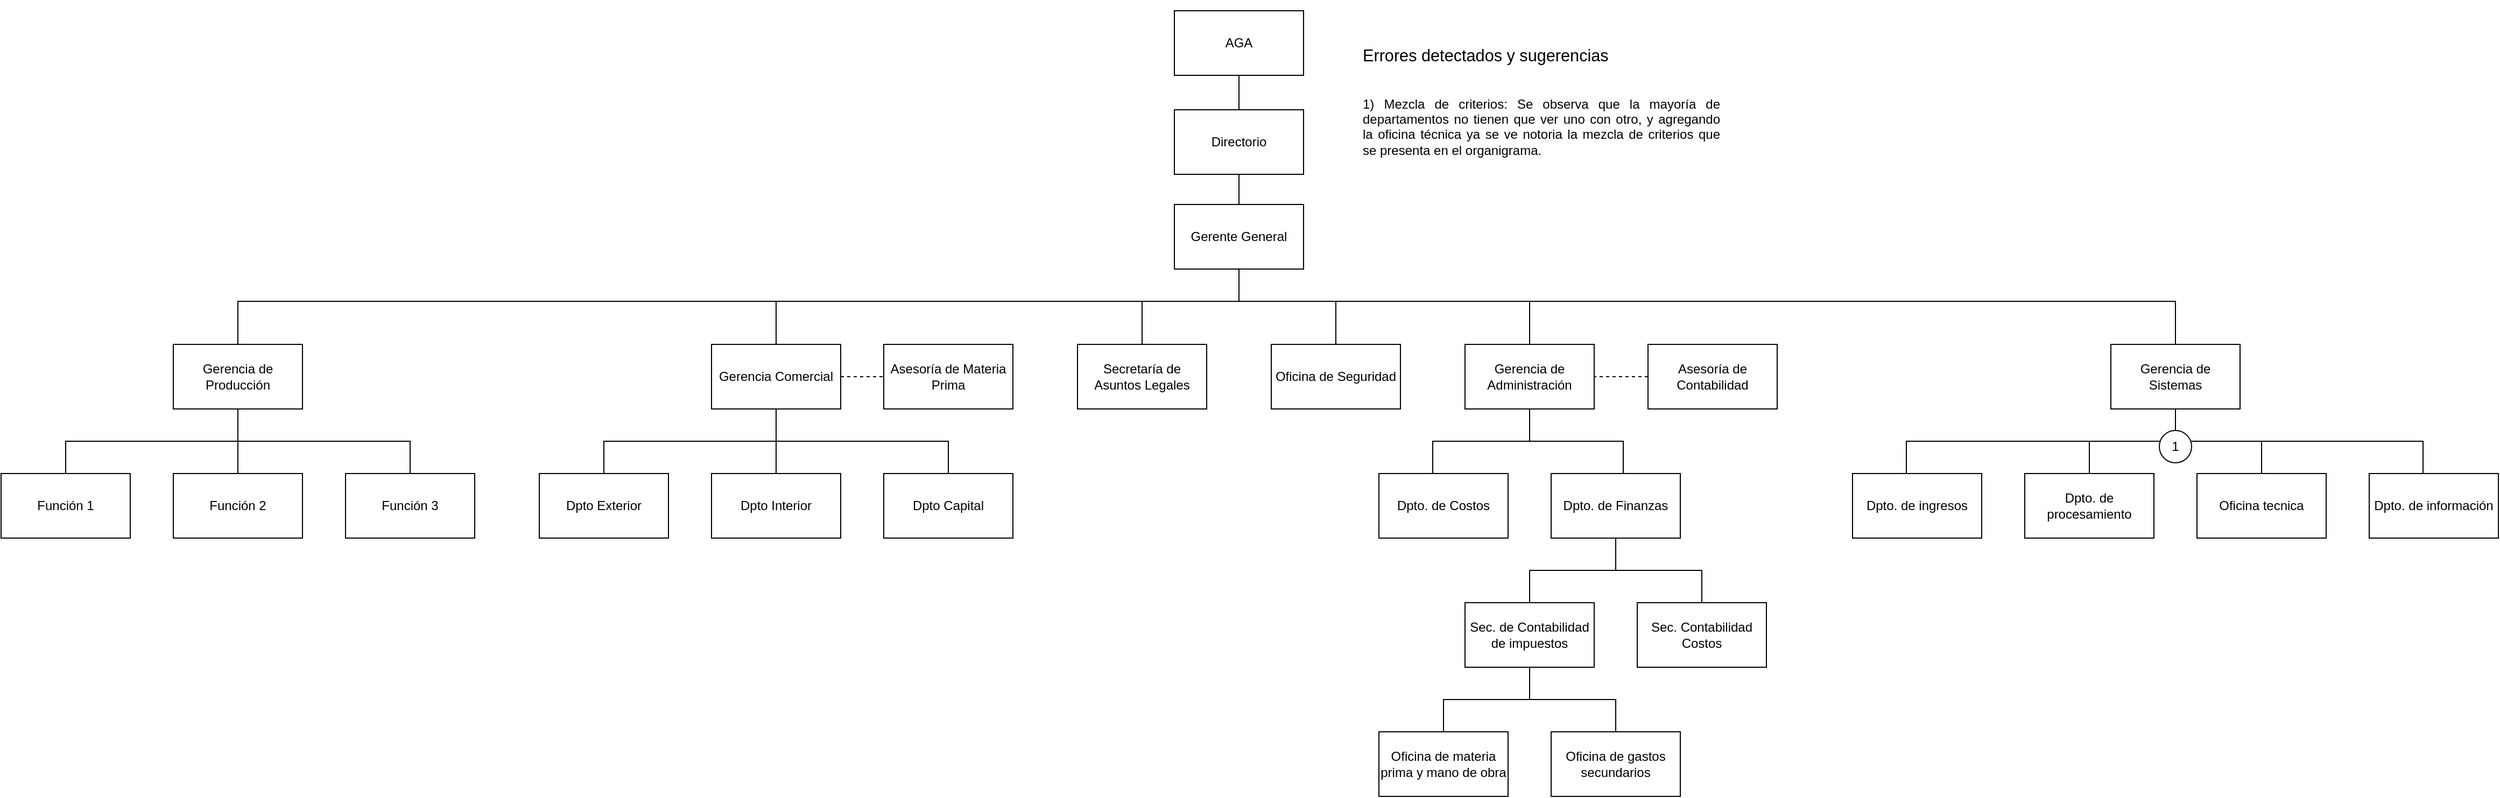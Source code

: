 <mxfile version="14.6.6" type="github">
  <diagram id="bmkmJUHo4lsQN5beoJEN" name="Page-1">
    <mxGraphModel dx="4500" dy="1413" grid="1" gridSize="10" guides="1" tooltips="1" connect="1" arrows="1" fold="1" page="0" pageScale="1" pageWidth="827" pageHeight="1169" background="none" math="0" shadow="0">
      <root>
        <mxCell id="0" />
        <mxCell id="1" parent="0" />
        <mxCell id="iyaMaOZgVaHDSLnFH6Vt-5" value="" style="edgeStyle=orthogonalEdgeStyle;rounded=0;orthogonalLoop=1;jettySize=auto;html=1;endArrow=none;endFill=0;" parent="1" source="iyaMaOZgVaHDSLnFH6Vt-1" target="iyaMaOZgVaHDSLnFH6Vt-4" edge="1">
          <mxGeometry relative="1" as="geometry" />
        </mxCell>
        <mxCell id="iyaMaOZgVaHDSLnFH6Vt-1" value="AGA" style="rounded=0;whiteSpace=wrap;html=1;" parent="1" vertex="1">
          <mxGeometry x="190" y="140" width="120" height="60" as="geometry" />
        </mxCell>
        <mxCell id="iyaMaOZgVaHDSLnFH6Vt-7" value="" style="edgeStyle=orthogonalEdgeStyle;rounded=0;orthogonalLoop=1;jettySize=auto;html=1;endArrow=none;endFill=0;" parent="1" source="iyaMaOZgVaHDSLnFH6Vt-4" target="iyaMaOZgVaHDSLnFH6Vt-6" edge="1">
          <mxGeometry relative="1" as="geometry" />
        </mxCell>
        <mxCell id="iyaMaOZgVaHDSLnFH6Vt-4" value="Directorio" style="rounded=0;whiteSpace=wrap;html=1;" parent="1" vertex="1">
          <mxGeometry x="190" y="232" width="120" height="60" as="geometry" />
        </mxCell>
        <mxCell id="5OqUEDpeTGY5jBxO59fn-34" style="edgeStyle=orthogonalEdgeStyle;rounded=0;orthogonalLoop=1;jettySize=auto;html=1;endArrow=none;endFill=0;" parent="1" source="iyaMaOZgVaHDSLnFH6Vt-6" target="5OqUEDpeTGY5jBxO59fn-23" edge="1">
          <mxGeometry relative="1" as="geometry">
            <Array as="points">
              <mxPoint x="250" y="410" />
              <mxPoint x="340" y="410" />
            </Array>
          </mxGeometry>
        </mxCell>
        <mxCell id="5OqUEDpeTGY5jBxO59fn-35" style="edgeStyle=orthogonalEdgeStyle;rounded=0;orthogonalLoop=1;jettySize=auto;html=1;endArrow=none;endFill=0;" parent="1" source="iyaMaOZgVaHDSLnFH6Vt-6" target="5OqUEDpeTGY5jBxO59fn-24" edge="1">
          <mxGeometry relative="1" as="geometry">
            <Array as="points">
              <mxPoint x="250" y="410" />
              <mxPoint x="160" y="410" />
            </Array>
          </mxGeometry>
        </mxCell>
        <mxCell id="5OqUEDpeTGY5jBxO59fn-36" style="edgeStyle=orthogonalEdgeStyle;rounded=0;orthogonalLoop=1;jettySize=auto;html=1;endArrow=none;endFill=0;" parent="1" source="iyaMaOZgVaHDSLnFH6Vt-6" target="iyaMaOZgVaHDSLnFH6Vt-17" edge="1">
          <mxGeometry relative="1" as="geometry">
            <Array as="points">
              <mxPoint x="250" y="410" />
              <mxPoint x="1120" y="410" />
            </Array>
          </mxGeometry>
        </mxCell>
        <mxCell id="5OqUEDpeTGY5jBxO59fn-40" style="edgeStyle=orthogonalEdgeStyle;rounded=0;orthogonalLoop=1;jettySize=auto;html=1;endArrow=none;endFill=0;" parent="1" source="iyaMaOZgVaHDSLnFH6Vt-6" target="iyaMaOZgVaHDSLnFH6Vt-15" edge="1">
          <mxGeometry relative="1" as="geometry">
            <Array as="points">
              <mxPoint x="250" y="410" />
              <mxPoint x="-180" y="410" />
            </Array>
          </mxGeometry>
        </mxCell>
        <mxCell id="5OqUEDpeTGY5jBxO59fn-41" style="edgeStyle=orthogonalEdgeStyle;rounded=0;orthogonalLoop=1;jettySize=auto;html=1;endArrow=none;endFill=0;" parent="1" source="iyaMaOZgVaHDSLnFH6Vt-6" target="iyaMaOZgVaHDSLnFH6Vt-10" edge="1">
          <mxGeometry relative="1" as="geometry">
            <Array as="points">
              <mxPoint x="250" y="410" />
              <mxPoint x="-680" y="410" />
            </Array>
          </mxGeometry>
        </mxCell>
        <mxCell id="5OqUEDpeTGY5jBxO59fn-51" style="edgeStyle=orthogonalEdgeStyle;rounded=0;orthogonalLoop=1;jettySize=auto;html=1;entryX=0.5;entryY=0;entryDx=0;entryDy=0;endArrow=none;endFill=0;" parent="1" source="iyaMaOZgVaHDSLnFH6Vt-6" target="iyaMaOZgVaHDSLnFH6Vt-12" edge="1">
          <mxGeometry relative="1" as="geometry">
            <Array as="points">
              <mxPoint x="250" y="410" />
              <mxPoint x="520" y="410" />
            </Array>
          </mxGeometry>
        </mxCell>
        <mxCell id="iyaMaOZgVaHDSLnFH6Vt-6" value="Gerente General" style="whiteSpace=wrap;html=1;rounded=0;" parent="1" vertex="1">
          <mxGeometry x="190" y="320" width="120" height="60" as="geometry" />
        </mxCell>
        <mxCell id="5OqUEDpeTGY5jBxO59fn-13" value="" style="edgeStyle=orthogonalEdgeStyle;rounded=0;orthogonalLoop=1;jettySize=auto;html=1;endArrow=none;endFill=0;" parent="1" source="iyaMaOZgVaHDSLnFH6Vt-10" target="5OqUEDpeTGY5jBxO59fn-12" edge="1">
          <mxGeometry relative="1" as="geometry" />
        </mxCell>
        <mxCell id="5OqUEDpeTGY5jBxO59fn-17" style="edgeStyle=orthogonalEdgeStyle;rounded=0;orthogonalLoop=1;jettySize=auto;html=1;entryX=0.5;entryY=0;entryDx=0;entryDy=0;endArrow=none;endFill=0;" parent="1" source="iyaMaOZgVaHDSLnFH6Vt-10" target="5OqUEDpeTGY5jBxO59fn-15" edge="1">
          <mxGeometry relative="1" as="geometry">
            <Array as="points">
              <mxPoint x="-680" y="540" />
              <mxPoint x="-840" y="540" />
            </Array>
          </mxGeometry>
        </mxCell>
        <mxCell id="5OqUEDpeTGY5jBxO59fn-19" style="edgeStyle=orthogonalEdgeStyle;rounded=0;orthogonalLoop=1;jettySize=auto;html=1;endArrow=none;endFill=0;entryX=0.5;entryY=0;entryDx=0;entryDy=0;" parent="1" source="iyaMaOZgVaHDSLnFH6Vt-10" target="5OqUEDpeTGY5jBxO59fn-16" edge="1">
          <mxGeometry relative="1" as="geometry">
            <mxPoint x="-630" y="680" as="targetPoint" />
            <Array as="points">
              <mxPoint x="-680" y="540" />
              <mxPoint x="-520" y="540" />
            </Array>
          </mxGeometry>
        </mxCell>
        <mxCell id="iyaMaOZgVaHDSLnFH6Vt-10" value="Gerencia de Producción" style="whiteSpace=wrap;html=1;rounded=0;" parent="1" vertex="1">
          <mxGeometry x="-740" y="450" width="120" height="60" as="geometry" />
        </mxCell>
        <mxCell id="5OqUEDpeTGY5jBxO59fn-28" style="edgeStyle=orthogonalEdgeStyle;rounded=0;orthogonalLoop=1;jettySize=auto;html=1;entryX=0.5;entryY=0;entryDx=0;entryDy=0;endArrow=none;endFill=0;" parent="1" source="iyaMaOZgVaHDSLnFH6Vt-12" target="iyaMaOZgVaHDSLnFH6Vt-50" edge="1">
          <mxGeometry relative="1" as="geometry">
            <Array as="points">
              <mxPoint x="520" y="540" />
              <mxPoint x="430" y="540" />
              <mxPoint x="430" y="570" />
            </Array>
          </mxGeometry>
        </mxCell>
        <mxCell id="5OqUEDpeTGY5jBxO59fn-30" style="edgeStyle=orthogonalEdgeStyle;rounded=0;orthogonalLoop=1;jettySize=auto;html=1;entryX=0.5;entryY=0;entryDx=0;entryDy=0;endArrow=none;endFill=0;" parent="1" source="iyaMaOZgVaHDSLnFH6Vt-12" target="iyaMaOZgVaHDSLnFH6Vt-51" edge="1">
          <mxGeometry relative="1" as="geometry">
            <Array as="points">
              <mxPoint x="520" y="540" />
              <mxPoint x="607" y="540" />
              <mxPoint x="607" y="570" />
            </Array>
          </mxGeometry>
        </mxCell>
        <mxCell id="iyaMaOZgVaHDSLnFH6Vt-12" value="Gerencia de Administración" style="whiteSpace=wrap;html=1;rounded=0;" parent="1" vertex="1">
          <mxGeometry x="460" y="450" width="120" height="60" as="geometry" />
        </mxCell>
        <mxCell id="iyaMaOZgVaHDSLnFH6Vt-36" value="" style="edgeStyle=orthogonalEdgeStyle;rounded=0;orthogonalLoop=1;jettySize=auto;html=1;endArrow=none;endFill=0;dashed=1;" parent="1" source="iyaMaOZgVaHDSLnFH6Vt-15" target="iyaMaOZgVaHDSLnFH6Vt-35" edge="1">
          <mxGeometry relative="1" as="geometry" />
        </mxCell>
        <mxCell id="5OqUEDpeTGY5jBxO59fn-8" style="edgeStyle=orthogonalEdgeStyle;rounded=0;orthogonalLoop=1;jettySize=auto;html=1;endArrow=none;endFill=0;" parent="1" source="iyaMaOZgVaHDSLnFH6Vt-15" target="5OqUEDpeTGY5jBxO59fn-7" edge="1">
          <mxGeometry relative="1" as="geometry" />
        </mxCell>
        <mxCell id="5OqUEDpeTGY5jBxO59fn-9" style="edgeStyle=orthogonalEdgeStyle;rounded=0;orthogonalLoop=1;jettySize=auto;html=1;endArrow=none;endFill=0;" parent="1" source="iyaMaOZgVaHDSLnFH6Vt-15" target="5OqUEDpeTGY5jBxO59fn-3" edge="1">
          <mxGeometry relative="1" as="geometry">
            <Array as="points">
              <mxPoint x="-180" y="540" />
              <mxPoint x="-340" y="540" />
            </Array>
          </mxGeometry>
        </mxCell>
        <mxCell id="5OqUEDpeTGY5jBxO59fn-10" style="edgeStyle=orthogonalEdgeStyle;rounded=0;orthogonalLoop=1;jettySize=auto;html=1;endArrow=none;endFill=0;" parent="1" source="iyaMaOZgVaHDSLnFH6Vt-15" target="5OqUEDpeTGY5jBxO59fn-1" edge="1">
          <mxGeometry relative="1" as="geometry">
            <Array as="points">
              <mxPoint x="-180" y="540" />
              <mxPoint x="-20" y="540" />
            </Array>
          </mxGeometry>
        </mxCell>
        <mxCell id="iyaMaOZgVaHDSLnFH6Vt-15" value="Gerencia Comercial" style="rounded=0;whiteSpace=wrap;html=1;" parent="1" vertex="1">
          <mxGeometry x="-240" y="450" width="120" height="60" as="geometry" />
        </mxCell>
        <mxCell id="iyaMaOZgVaHDSLnFH6Vt-40" style="edgeStyle=orthogonalEdgeStyle;rounded=0;orthogonalLoop=1;jettySize=auto;html=1;endArrow=none;endFill=0;entryX=0.5;entryY=0;entryDx=0;entryDy=0;" parent="1" source="iyaMaOZgVaHDSLnFH6Vt-17" target="iyaMaOZgVaHDSLnFH6Vt-41" edge="1">
          <mxGeometry relative="1" as="geometry">
            <mxPoint x="1090" y="630" as="targetPoint" />
          </mxGeometry>
        </mxCell>
        <mxCell id="s3cEf13lY8OcVAQNF5fB-3" style="edgeStyle=orthogonalEdgeStyle;rounded=0;orthogonalLoop=1;jettySize=auto;html=1;endArrow=none;endFill=0;" edge="1" parent="1" source="iyaMaOZgVaHDSLnFH6Vt-17" target="iyaMaOZgVaHDSLnFH6Vt-45">
          <mxGeometry relative="1" as="geometry" />
        </mxCell>
        <mxCell id="s3cEf13lY8OcVAQNF5fB-4" style="edgeStyle=orthogonalEdgeStyle;rounded=0;orthogonalLoop=1;jettySize=auto;html=1;endArrow=none;endFill=0;" edge="1" parent="1" source="iyaMaOZgVaHDSLnFH6Vt-17" target="iyaMaOZgVaHDSLnFH6Vt-38">
          <mxGeometry relative="1" as="geometry">
            <Array as="points">
              <mxPoint x="1120" y="540" />
              <mxPoint x="870" y="540" />
            </Array>
          </mxGeometry>
        </mxCell>
        <mxCell id="iyaMaOZgVaHDSLnFH6Vt-17" value="Gerencia de Sistemas" style="rounded=0;whiteSpace=wrap;html=1;" parent="1" vertex="1">
          <mxGeometry x="1060" y="450" width="120" height="60" as="geometry" />
        </mxCell>
        <mxCell id="iyaMaOZgVaHDSLnFH6Vt-21" style="edgeStyle=orthogonalEdgeStyle;rounded=0;orthogonalLoop=1;jettySize=auto;html=1;exitX=0.5;exitY=1;exitDx=0;exitDy=0;endArrow=none;endFill=0;" parent="1" source="iyaMaOZgVaHDSLnFH6Vt-17" target="iyaMaOZgVaHDSLnFH6Vt-17" edge="1">
          <mxGeometry relative="1" as="geometry" />
        </mxCell>
        <mxCell id="iyaMaOZgVaHDSLnFH6Vt-35" value="Asesoría de Materia Prima" style="whiteSpace=wrap;html=1;rounded=0;" parent="1" vertex="1">
          <mxGeometry x="-80" y="450" width="120" height="60" as="geometry" />
        </mxCell>
        <mxCell id="iyaMaOZgVaHDSLnFH6Vt-38" value="Dpto. de ingresos" style="whiteSpace=wrap;html=1;rounded=0;" parent="1" vertex="1">
          <mxGeometry x="820" y="570" width="120" height="60" as="geometry" />
        </mxCell>
        <mxCell id="iyaMaOZgVaHDSLnFH6Vt-41" value="Dpto. de procesamiento" style="rounded=0;whiteSpace=wrap;html=1;" parent="1" vertex="1">
          <mxGeometry x="980" y="570" width="120" height="60" as="geometry" />
        </mxCell>
        <mxCell id="iyaMaOZgVaHDSLnFH6Vt-44" style="edgeStyle=orthogonalEdgeStyle;rounded=0;orthogonalLoop=1;jettySize=auto;html=1;entryX=0.5;entryY=1;entryDx=0;entryDy=0;endArrow=none;endFill=0;" parent="1" source="iyaMaOZgVaHDSLnFH6Vt-43" target="iyaMaOZgVaHDSLnFH6Vt-17" edge="1">
          <mxGeometry relative="1" as="geometry">
            <Array as="points">
              <mxPoint x="1350" y="540" />
              <mxPoint x="1120" y="540" />
            </Array>
          </mxGeometry>
        </mxCell>
        <mxCell id="iyaMaOZgVaHDSLnFH6Vt-43" value="Dpto. de información" style="rounded=0;whiteSpace=wrap;html=1;" parent="1" vertex="1">
          <mxGeometry x="1300" y="570" width="120" height="60" as="geometry" />
        </mxCell>
        <mxCell id="iyaMaOZgVaHDSLnFH6Vt-45" value="Oficina tecnica" style="whiteSpace=wrap;html=1;rounded=0;" parent="1" vertex="1">
          <mxGeometry x="1140" y="570" width="120" height="60" as="geometry" />
        </mxCell>
        <mxCell id="iyaMaOZgVaHDSLnFH6Vt-50" value="Dpto. de Costos" style="rounded=0;whiteSpace=wrap;html=1;" parent="1" vertex="1">
          <mxGeometry x="380" y="570" width="120" height="60" as="geometry" />
        </mxCell>
        <mxCell id="5OqUEDpeTGY5jBxO59fn-31" style="edgeStyle=orthogonalEdgeStyle;rounded=0;orthogonalLoop=1;jettySize=auto;html=1;entryX=0.5;entryY=0;entryDx=0;entryDy=0;endArrow=none;endFill=0;" parent="1" source="iyaMaOZgVaHDSLnFH6Vt-51" target="iyaMaOZgVaHDSLnFH6Vt-55" edge="1">
          <mxGeometry relative="1" as="geometry">
            <Array as="points">
              <mxPoint x="600" y="660" />
              <mxPoint x="680" y="660" />
            </Array>
          </mxGeometry>
        </mxCell>
        <mxCell id="5OqUEDpeTGY5jBxO59fn-32" style="edgeStyle=orthogonalEdgeStyle;rounded=0;orthogonalLoop=1;jettySize=auto;html=1;entryX=0.5;entryY=0;entryDx=0;entryDy=0;endArrow=none;endFill=0;" parent="1" source="iyaMaOZgVaHDSLnFH6Vt-51" target="iyaMaOZgVaHDSLnFH6Vt-52" edge="1">
          <mxGeometry relative="1" as="geometry">
            <Array as="points">
              <mxPoint x="600" y="660" />
              <mxPoint x="520" y="660" />
            </Array>
          </mxGeometry>
        </mxCell>
        <mxCell id="iyaMaOZgVaHDSLnFH6Vt-51" value="Dpto. de Finanzas" style="rounded=0;whiteSpace=wrap;html=1;" parent="1" vertex="1">
          <mxGeometry x="540" y="570" width="120" height="60" as="geometry" />
        </mxCell>
        <mxCell id="iyaMaOZgVaHDSLnFH6Vt-60" style="edgeStyle=orthogonalEdgeStyle;rounded=0;orthogonalLoop=1;jettySize=auto;html=1;entryX=0.5;entryY=0;entryDx=0;entryDy=0;endArrow=none;endFill=0;" parent="1" source="iyaMaOZgVaHDSLnFH6Vt-52" target="iyaMaOZgVaHDSLnFH6Vt-59" edge="1">
          <mxGeometry relative="1" as="geometry">
            <Array as="points">
              <mxPoint x="520" y="780" />
              <mxPoint x="600" y="780" />
            </Array>
          </mxGeometry>
        </mxCell>
        <mxCell id="s3cEf13lY8OcVAQNF5fB-8" style="edgeStyle=orthogonalEdgeStyle;rounded=0;orthogonalLoop=1;jettySize=auto;html=1;endArrow=none;endFill=0;" edge="1" parent="1" source="iyaMaOZgVaHDSLnFH6Vt-52" target="iyaMaOZgVaHDSLnFH6Vt-56">
          <mxGeometry relative="1" as="geometry" />
        </mxCell>
        <mxCell id="iyaMaOZgVaHDSLnFH6Vt-52" value="Sec. de Contabilidad de impuestos" style="whiteSpace=wrap;html=1;rounded=0;" parent="1" vertex="1">
          <mxGeometry x="460" y="690" width="120" height="60" as="geometry" />
        </mxCell>
        <mxCell id="iyaMaOZgVaHDSLnFH6Vt-55" value="Sec. Contabilidad Costos" style="rounded=0;whiteSpace=wrap;html=1;" parent="1" vertex="1">
          <mxGeometry x="620" y="690" width="120" height="60" as="geometry" />
        </mxCell>
        <mxCell id="iyaMaOZgVaHDSLnFH6Vt-56" value="Oficina de materia prima y mano de obra" style="whiteSpace=wrap;html=1;rounded=0;" parent="1" vertex="1">
          <mxGeometry x="380" y="810" width="120" height="60" as="geometry" />
        </mxCell>
        <mxCell id="iyaMaOZgVaHDSLnFH6Vt-59" value="Oficina de gastos secundarios" style="rounded=0;whiteSpace=wrap;html=1;" parent="1" vertex="1">
          <mxGeometry x="540" y="810" width="120" height="60" as="geometry" />
        </mxCell>
        <mxCell id="5OqUEDpeTGY5jBxO59fn-1" value="Dpto Capital" style="whiteSpace=wrap;html=1;rounded=0;" parent="1" vertex="1">
          <mxGeometry x="-80" y="570" width="120" height="60" as="geometry" />
        </mxCell>
        <mxCell id="5OqUEDpeTGY5jBxO59fn-3" value="Dpto Exterior" style="rounded=0;whiteSpace=wrap;html=1;" parent="1" vertex="1">
          <mxGeometry x="-400" y="570" width="120" height="60" as="geometry" />
        </mxCell>
        <mxCell id="5OqUEDpeTGY5jBxO59fn-7" value="Dpto Interior" style="rounded=0;whiteSpace=wrap;html=1;" parent="1" vertex="1">
          <mxGeometry x="-240" y="570" width="120" height="60" as="geometry" />
        </mxCell>
        <mxCell id="5OqUEDpeTGY5jBxO59fn-12" value="Función 2" style="whiteSpace=wrap;html=1;rounded=0;" parent="1" vertex="1">
          <mxGeometry x="-740" y="570" width="120" height="60" as="geometry" />
        </mxCell>
        <mxCell id="5OqUEDpeTGY5jBxO59fn-15" value="Función 1" style="rounded=0;whiteSpace=wrap;html=1;" parent="1" vertex="1">
          <mxGeometry x="-900" y="570" width="120" height="60" as="geometry" />
        </mxCell>
        <mxCell id="5OqUEDpeTGY5jBxO59fn-16" value="Función 3" style="rounded=0;whiteSpace=wrap;html=1;" parent="1" vertex="1">
          <mxGeometry x="-580" y="570" width="120" height="60" as="geometry" />
        </mxCell>
        <mxCell id="5OqUEDpeTGY5jBxO59fn-22" style="edgeStyle=orthogonalEdgeStyle;rounded=0;orthogonalLoop=1;jettySize=auto;html=1;endArrow=none;endFill=0;dashed=1;" parent="1" source="5OqUEDpeTGY5jBxO59fn-21" target="iyaMaOZgVaHDSLnFH6Vt-12" edge="1">
          <mxGeometry relative="1" as="geometry" />
        </mxCell>
        <mxCell id="5OqUEDpeTGY5jBxO59fn-21" value="Asesoría de Contabilidad" style="rounded=0;whiteSpace=wrap;html=1;" parent="1" vertex="1">
          <mxGeometry x="630" y="450" width="120" height="60" as="geometry" />
        </mxCell>
        <mxCell id="5OqUEDpeTGY5jBxO59fn-23" value="Oficina de Seguridad" style="whiteSpace=wrap;html=1;" parent="1" vertex="1">
          <mxGeometry x="280" y="450" width="120" height="60" as="geometry" />
        </mxCell>
        <mxCell id="5OqUEDpeTGY5jBxO59fn-24" value="Secretaría de Asuntos Legales" style="whiteSpace=wrap;html=1;" parent="1" vertex="1">
          <mxGeometry x="100" y="450" width="120" height="60" as="geometry" />
        </mxCell>
        <mxCell id="5OqUEDpeTGY5jBxO59fn-54" value="&lt;h1&gt;&lt;/h1&gt;&lt;span id=&quot;docs-internal-guid-3b07e593-7fff-fd05-10c5-be9083cdeb51&quot;&gt;&lt;h1 dir=&quot;ltr&quot; style=&quot;text-align: justify ; line-height: 1.38 ; margin-top: 24pt ; margin-bottom: 0pt ; padding: 0pt 0pt 6pt&quot;&gt;&lt;span style=&quot;font-size: 11.5pt ; font-family: &amp;#34;arial&amp;#34; ; background-color: transparent ; font-weight: 400 ; vertical-align: baseline&quot;&gt;&lt;font style=&quot;vertical-align: inherit&quot;&gt;&lt;font style=&quot;vertical-align: inherit&quot;&gt;Errores detectados y sugerencias&lt;/font&gt;&lt;/font&gt;&lt;/span&gt;&lt;/h1&gt;&lt;p dir=&quot;ltr&quot; style=&quot;text-align: justify ; line-height: 1.38 ; margin-top: 0pt ; margin-bottom: 0pt&quot;&gt;&lt;br&gt;&lt;/p&gt;&lt;div style=&quot;text-align: justify&quot;&gt;&lt;font style=&quot;font-family: &amp;#34;arial&amp;#34; ; font-size: 9pt ; vertical-align: inherit&quot;&gt;&lt;font style=&quot;vertical-align: inherit&quot;&gt;&lt;font style=&quot;vertical-align: inherit&quot;&gt;1) Mezcla de criterios: Se observa que la mayoría de departamentos no tienen que ver uno con otro, y agregando la oficina técnica ya se ve notoria la mezcla de criterios que se presenta en el organigrama.&amp;nbsp;&lt;/font&gt;&lt;/font&gt;&lt;/font&gt;&lt;/div&gt;&lt;/span&gt;" style="text;html=1;strokeColor=none;fillColor=none;spacing=5;spacingTop=-20;whiteSpace=wrap;overflow=hidden;rounded=0;" parent="1" vertex="1">
          <mxGeometry x="360" y="140" width="340" height="170" as="geometry" />
        </mxCell>
        <mxCell id="s3cEf13lY8OcVAQNF5fB-6" value="&lt;font style=&quot;vertical-align: inherit&quot;&gt;&lt;font style=&quot;vertical-align: inherit&quot;&gt;1&lt;/font&gt;&lt;/font&gt;" style="ellipse;whiteSpace=wrap;html=1;aspect=fixed;" vertex="1" parent="1">
          <mxGeometry x="1105" y="530" width="30" height="30" as="geometry" />
        </mxCell>
      </root>
    </mxGraphModel>
  </diagram>
</mxfile>
